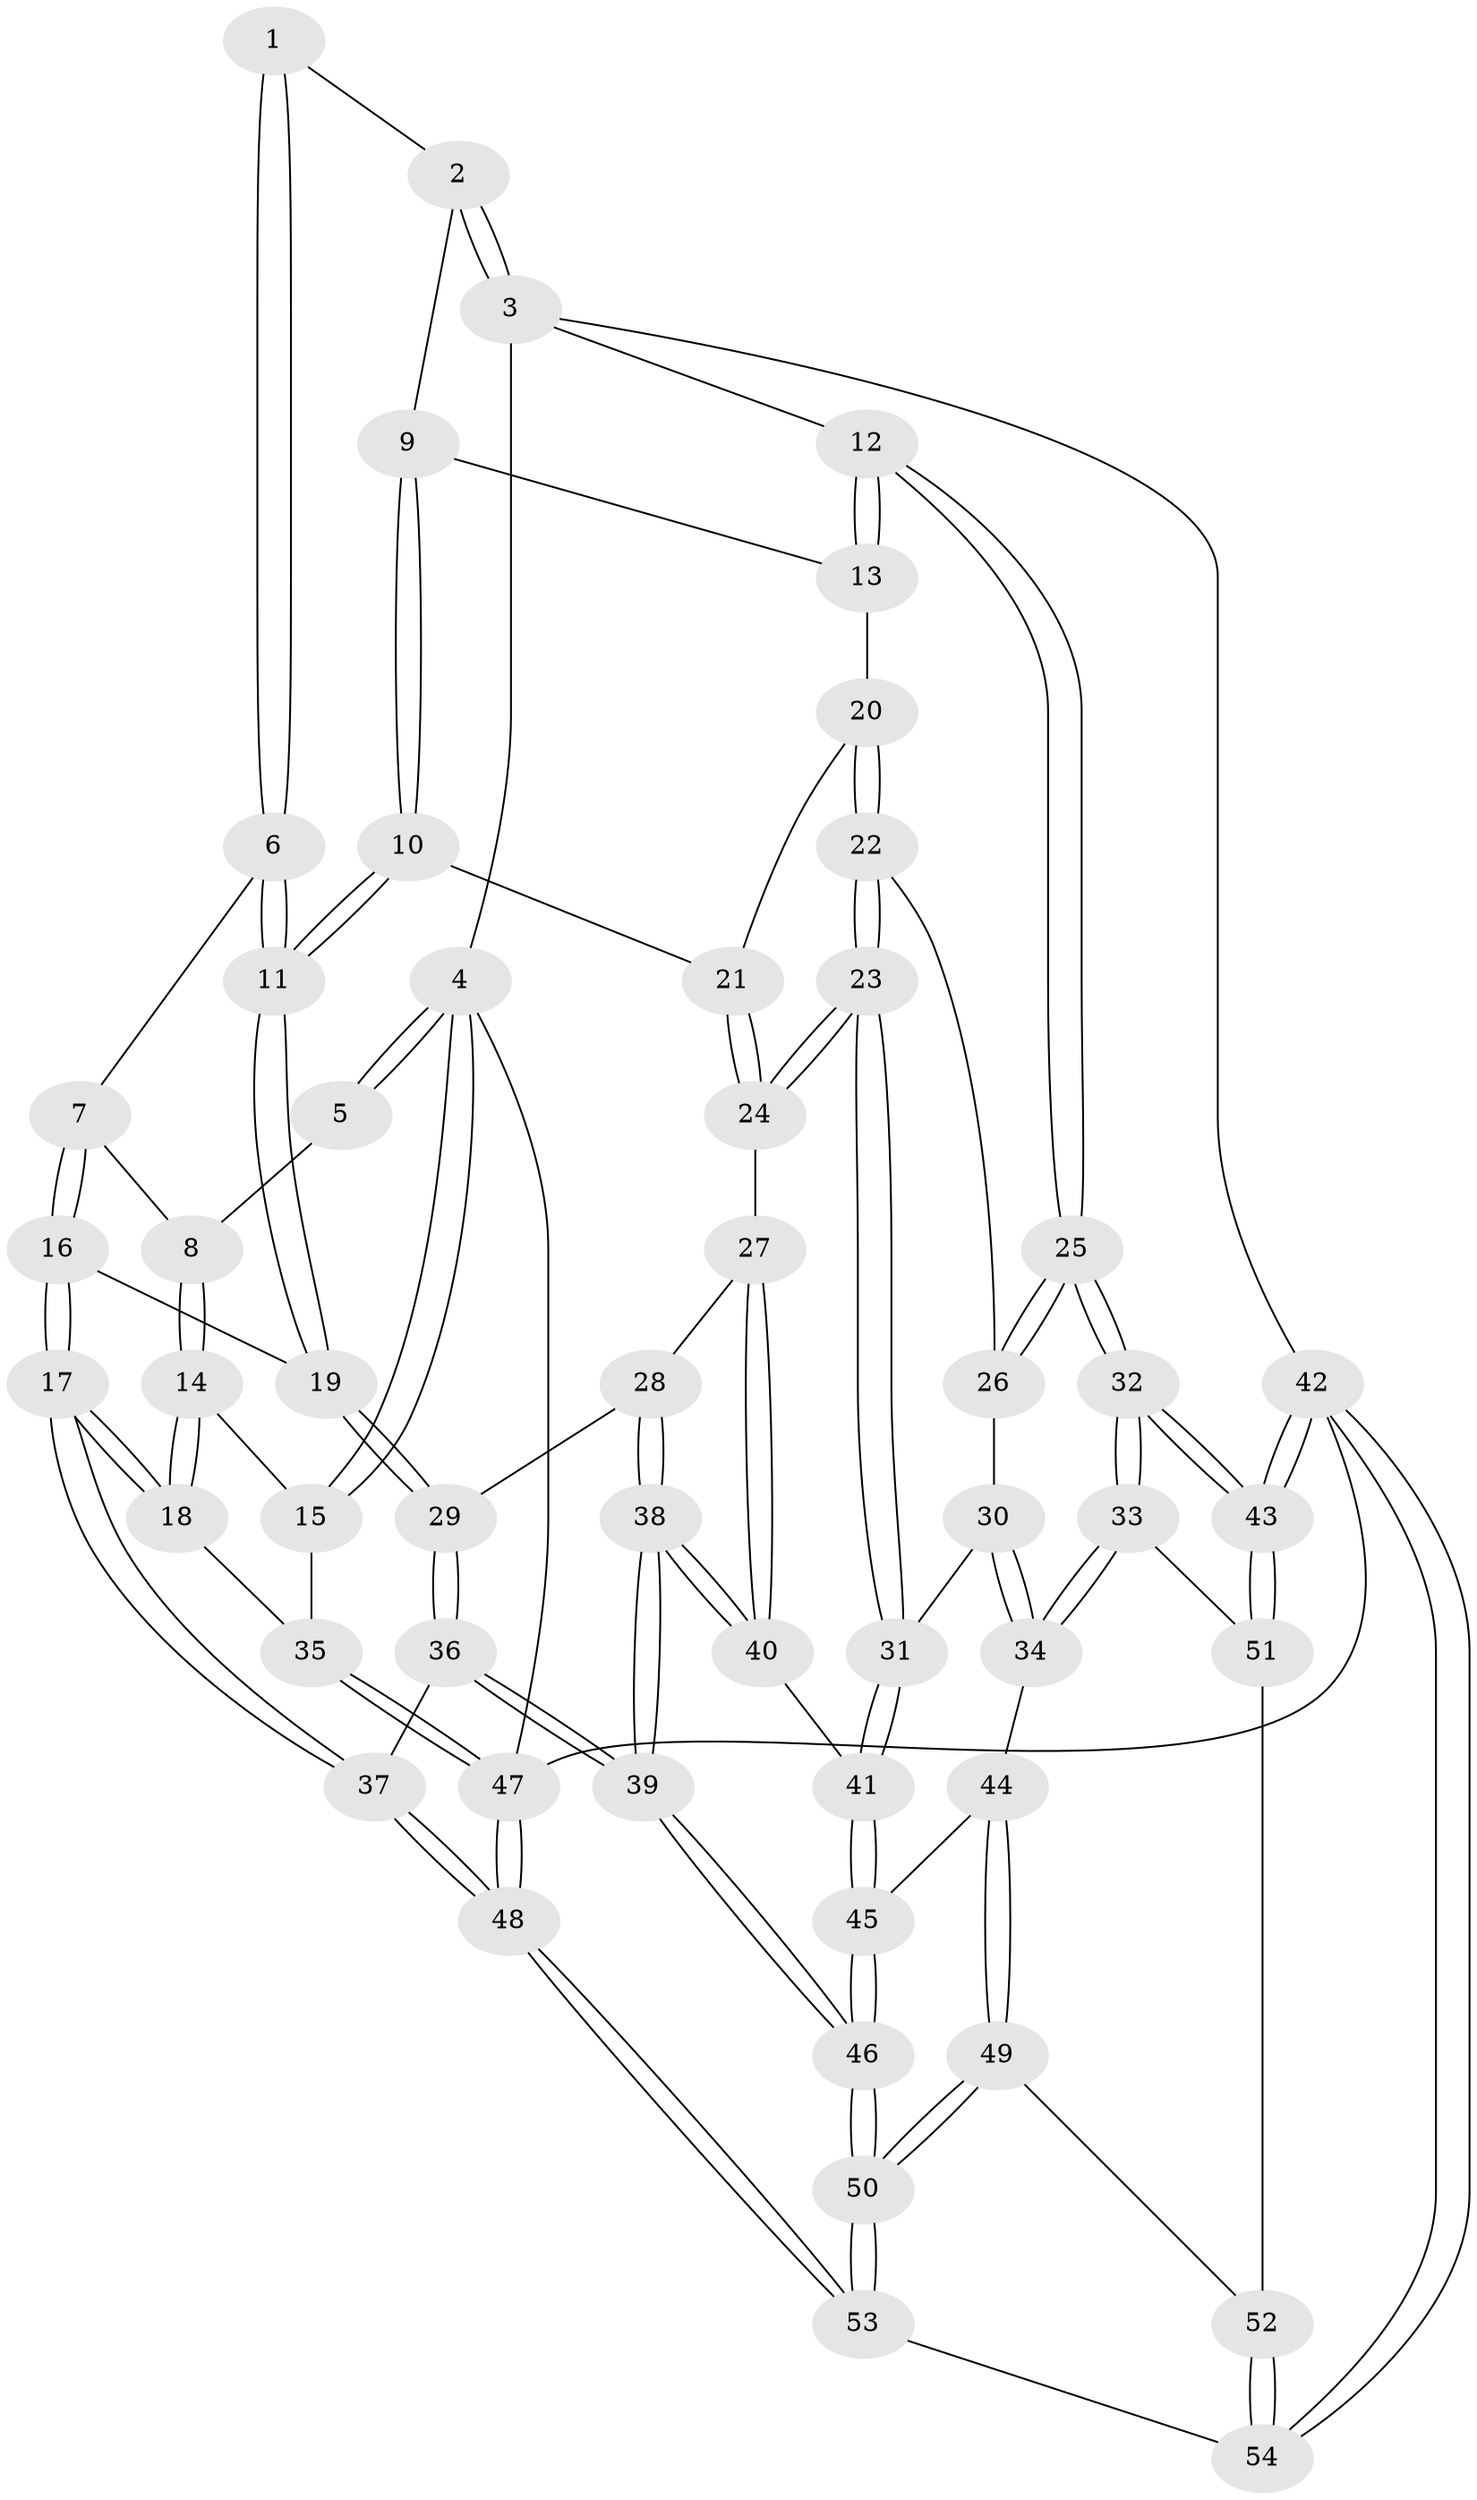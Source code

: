 // Generated by graph-tools (version 1.1) at 2025/00/03/09/25 05:00:19]
// undirected, 54 vertices, 132 edges
graph export_dot {
graph [start="1"]
  node [color=gray90,style=filled];
  1 [pos="+0.4606341220491905+0"];
  2 [pos="+0.7803403071567221+0"];
  3 [pos="+1+0"];
  4 [pos="+0+0"];
  5 [pos="+0.2403650763321145+0"];
  6 [pos="+0.47788673227763373+0.08312230425969129"];
  7 [pos="+0.31058301370968777+0.1954209289959922"];
  8 [pos="+0.26792647329382746+0.1536764596002751"];
  9 [pos="+0.7725752437352981+0.012311663792391054"];
  10 [pos="+0.5612371999963013+0.24085343945390103"];
  11 [pos="+0.5607481634251489+0.24103814272596627"];
  12 [pos="+1+0.17196192766730914"];
  13 [pos="+0.8629022145829346+0.2142002722973861"];
  14 [pos="+0.10357783382004886+0.22843862338936918"];
  15 [pos="+0+0.007740146546281327"];
  16 [pos="+0.37856109032802066+0.32601538949007136"];
  17 [pos="+0.19710934083068554+0.5385790938248456"];
  18 [pos="+0.19456786566440618+0.5374584668554278"];
  19 [pos="+0.5039104040075718+0.314618925005395"];
  20 [pos="+0.8587816280566529+0.22731714009313414"];
  21 [pos="+0.7162835851251483+0.29215499909648657"];
  22 [pos="+0.8741305392792144+0.3109594034399202"];
  23 [pos="+0.745811572375669+0.4580165224462328"];
  24 [pos="+0.7272611486455106+0.44303125545669886"];
  25 [pos="+1+0.48619227755568606"];
  26 [pos="+0.9052272584141061+0.34483124007302013"];
  27 [pos="+0.6073447947173063+0.4179487420174826"];
  28 [pos="+0.5370496808021941+0.3662332720559418"];
  29 [pos="+0.5321743685107517+0.36158353550829014"];
  30 [pos="+0.8970486807065886+0.4103384781946157"];
  31 [pos="+0.7621890743324317+0.4991000124446766"];
  32 [pos="+1+0.6311842696927015"];
  33 [pos="+1+0.6524220547592143"];
  34 [pos="+0.9617293369593756+0.6562124125337793"];
  35 [pos="+0+0.5224958152069504"];
  36 [pos="+0.42348723064747584+0.7045399258176002"];
  37 [pos="+0.25991910369009114+0.6482702651013879"];
  38 [pos="+0.5488724900264538+0.6012938162255342"];
  39 [pos="+0.4629125931173815+0.7256830497403108"];
  40 [pos="+0.5942796823409175+0.5545310122268552"];
  41 [pos="+0.7690845501880906+0.5252767577855696"];
  42 [pos="+1+1"];
  43 [pos="+1+1"];
  44 [pos="+0.8823923712287349+0.6694507279673539"];
  45 [pos="+0.8549820615589175+0.6593868862673805"];
  46 [pos="+0.5040523551251868+0.7698823829466269"];
  47 [pos="+0+1"];
  48 [pos="+0+1"];
  49 [pos="+0.8344478592392279+0.8795213164999512"];
  50 [pos="+0.5442267387801113+1"];
  51 [pos="+0.956983103514883+0.926552945518511"];
  52 [pos="+0.8775619072126866+0.9400320883398661"];
  53 [pos="+0.5303416622081325+1"];
  54 [pos="+0.9214089287380812+1"];
  1 -- 2;
  1 -- 6;
  1 -- 6;
  2 -- 3;
  2 -- 3;
  2 -- 9;
  3 -- 4;
  3 -- 12;
  3 -- 42;
  4 -- 5;
  4 -- 5;
  4 -- 15;
  4 -- 15;
  4 -- 47;
  5 -- 8;
  6 -- 7;
  6 -- 11;
  6 -- 11;
  7 -- 8;
  7 -- 16;
  7 -- 16;
  8 -- 14;
  8 -- 14;
  9 -- 10;
  9 -- 10;
  9 -- 13;
  10 -- 11;
  10 -- 11;
  10 -- 21;
  11 -- 19;
  11 -- 19;
  12 -- 13;
  12 -- 13;
  12 -- 25;
  12 -- 25;
  13 -- 20;
  14 -- 15;
  14 -- 18;
  14 -- 18;
  15 -- 35;
  16 -- 17;
  16 -- 17;
  16 -- 19;
  17 -- 18;
  17 -- 18;
  17 -- 37;
  17 -- 37;
  18 -- 35;
  19 -- 29;
  19 -- 29;
  20 -- 21;
  20 -- 22;
  20 -- 22;
  21 -- 24;
  21 -- 24;
  22 -- 23;
  22 -- 23;
  22 -- 26;
  23 -- 24;
  23 -- 24;
  23 -- 31;
  23 -- 31;
  24 -- 27;
  25 -- 26;
  25 -- 26;
  25 -- 32;
  25 -- 32;
  26 -- 30;
  27 -- 28;
  27 -- 40;
  27 -- 40;
  28 -- 29;
  28 -- 38;
  28 -- 38;
  29 -- 36;
  29 -- 36;
  30 -- 31;
  30 -- 34;
  30 -- 34;
  31 -- 41;
  31 -- 41;
  32 -- 33;
  32 -- 33;
  32 -- 43;
  32 -- 43;
  33 -- 34;
  33 -- 34;
  33 -- 51;
  34 -- 44;
  35 -- 47;
  35 -- 47;
  36 -- 37;
  36 -- 39;
  36 -- 39;
  37 -- 48;
  37 -- 48;
  38 -- 39;
  38 -- 39;
  38 -- 40;
  38 -- 40;
  39 -- 46;
  39 -- 46;
  40 -- 41;
  41 -- 45;
  41 -- 45;
  42 -- 43;
  42 -- 43;
  42 -- 54;
  42 -- 54;
  42 -- 47;
  43 -- 51;
  43 -- 51;
  44 -- 45;
  44 -- 49;
  44 -- 49;
  45 -- 46;
  45 -- 46;
  46 -- 50;
  46 -- 50;
  47 -- 48;
  47 -- 48;
  48 -- 53;
  48 -- 53;
  49 -- 50;
  49 -- 50;
  49 -- 52;
  50 -- 53;
  50 -- 53;
  51 -- 52;
  52 -- 54;
  52 -- 54;
  53 -- 54;
}
